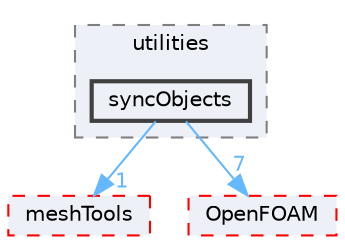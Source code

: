 digraph "src/functionObjects/utilities/syncObjects"
{
 // LATEX_PDF_SIZE
  bgcolor="transparent";
  edge [fontname=Helvetica,fontsize=10,labelfontname=Helvetica,labelfontsize=10];
  node [fontname=Helvetica,fontsize=10,shape=box,height=0.2,width=0.4];
  compound=true
  subgraph clusterdir_f7452075bcc4ab0cc3fc3ac03be416ce {
    graph [ bgcolor="#edf0f7", pencolor="grey50", label="utilities", fontname=Helvetica,fontsize=10 style="filled,dashed", URL="dir_f7452075bcc4ab0cc3fc3ac03be416ce.html",tooltip=""]
  dir_57684f432e94628e0e9ba3e53705f5ff [label="syncObjects", fillcolor="#edf0f7", color="grey25", style="filled,bold", URL="dir_57684f432e94628e0e9ba3e53705f5ff.html",tooltip=""];
  }
  dir_ae30ad0bef50cf391b24c614251bb9fd [label="meshTools", fillcolor="#edf0f7", color="red", style="filled,dashed", URL="dir_ae30ad0bef50cf391b24c614251bb9fd.html",tooltip=""];
  dir_c5473ff19b20e6ec4dfe5c310b3778a8 [label="OpenFOAM", fillcolor="#edf0f7", color="red", style="filled,dashed", URL="dir_c5473ff19b20e6ec4dfe5c310b3778a8.html",tooltip=""];
  dir_57684f432e94628e0e9ba3e53705f5ff->dir_ae30ad0bef50cf391b24c614251bb9fd [headlabel="1", labeldistance=1.5 headhref="dir_003939_002382.html" href="dir_003939_002382.html" color="steelblue1" fontcolor="steelblue1"];
  dir_57684f432e94628e0e9ba3e53705f5ff->dir_c5473ff19b20e6ec4dfe5c310b3778a8 [headlabel="7", labeldistance=1.5 headhref="dir_003939_002695.html" href="dir_003939_002695.html" color="steelblue1" fontcolor="steelblue1"];
}
